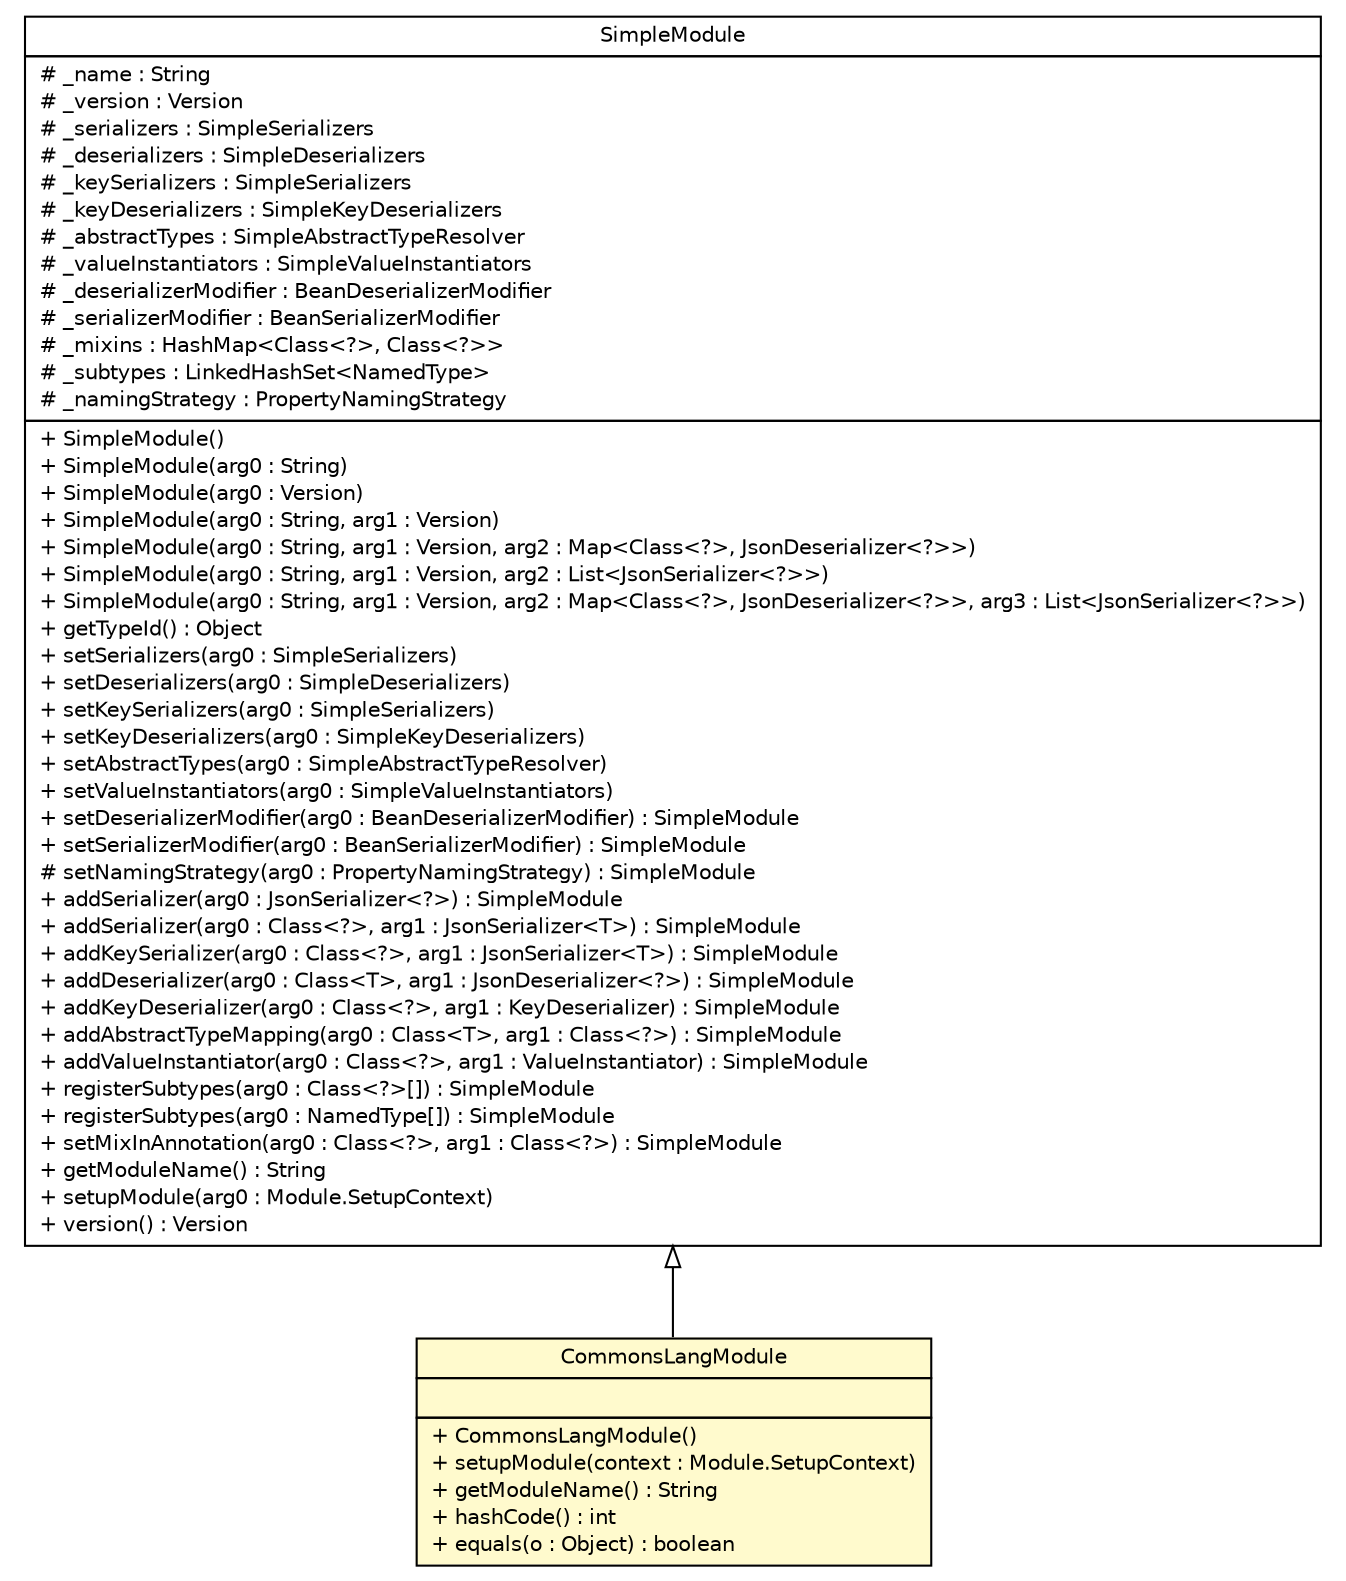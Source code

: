 #!/usr/local/bin/dot
#
# Class diagram 
# Generated by UMLGraph version R5_6-24-gf6e263 (http://www.umlgraph.org/)
#

digraph G {
	edge [fontname="Helvetica",fontsize=10,labelfontname="Helvetica",labelfontsize=10];
	node [fontname="Helvetica",fontsize=10,shape=plaintext];
	nodesep=0.25;
	ranksep=0.5;
	// top.infra.jackson2.CommonsLangModule
	c931 [label=<<table title="top.infra.jackson2.CommonsLangModule" border="0" cellborder="1" cellspacing="0" cellpadding="2" port="p" bgcolor="lemonChiffon" href="./CommonsLangModule.html">
		<tr><td><table border="0" cellspacing="0" cellpadding="1">
<tr><td align="center" balign="center"> CommonsLangModule </td></tr>
		</table></td></tr>
		<tr><td><table border="0" cellspacing="0" cellpadding="1">
<tr><td align="left" balign="left">  </td></tr>
		</table></td></tr>
		<tr><td><table border="0" cellspacing="0" cellpadding="1">
<tr><td align="left" balign="left"> + CommonsLangModule() </td></tr>
<tr><td align="left" balign="left"> + setupModule(context : Module.SetupContext) </td></tr>
<tr><td align="left" balign="left"> + getModuleName() : String </td></tr>
<tr><td align="left" balign="left"> + hashCode() : int </td></tr>
<tr><td align="left" balign="left"> + equals(o : Object) : boolean </td></tr>
		</table></td></tr>
		</table>>, URL="./CommonsLangModule.html", fontname="Helvetica", fontcolor="black", fontsize=10.0];
	//top.infra.jackson2.CommonsLangModule extends com.fasterxml.jackson.databind.module.SimpleModule
	c951:p -> c931:p [dir=back,arrowtail=empty];
	// com.fasterxml.jackson.databind.module.SimpleModule
	c951 [label=<<table title="com.fasterxml.jackson.databind.module.SimpleModule" border="0" cellborder="1" cellspacing="0" cellpadding="2" port="p" href="http://java.sun.com/j2se/1.4.2/docs/api/com/fasterxml/jackson/databind/module/SimpleModule.html">
		<tr><td><table border="0" cellspacing="0" cellpadding="1">
<tr><td align="center" balign="center"> SimpleModule </td></tr>
		</table></td></tr>
		<tr><td><table border="0" cellspacing="0" cellpadding="1">
<tr><td align="left" balign="left"> # _name : String </td></tr>
<tr><td align="left" balign="left"> # _version : Version </td></tr>
<tr><td align="left" balign="left"> # _serializers : SimpleSerializers </td></tr>
<tr><td align="left" balign="left"> # _deserializers : SimpleDeserializers </td></tr>
<tr><td align="left" balign="left"> # _keySerializers : SimpleSerializers </td></tr>
<tr><td align="left" balign="left"> # _keyDeserializers : SimpleKeyDeserializers </td></tr>
<tr><td align="left" balign="left"> # _abstractTypes : SimpleAbstractTypeResolver </td></tr>
<tr><td align="left" balign="left"> # _valueInstantiators : SimpleValueInstantiators </td></tr>
<tr><td align="left" balign="left"> # _deserializerModifier : BeanDeserializerModifier </td></tr>
<tr><td align="left" balign="left"> # _serializerModifier : BeanSerializerModifier </td></tr>
<tr><td align="left" balign="left"> # _mixins : HashMap&lt;Class&lt;?&gt;, Class&lt;?&gt;&gt; </td></tr>
<tr><td align="left" balign="left"> # _subtypes : LinkedHashSet&lt;NamedType&gt; </td></tr>
<tr><td align="left" balign="left"> # _namingStrategy : PropertyNamingStrategy </td></tr>
		</table></td></tr>
		<tr><td><table border="0" cellspacing="0" cellpadding="1">
<tr><td align="left" balign="left"> + SimpleModule() </td></tr>
<tr><td align="left" balign="left"> + SimpleModule(arg0 : String) </td></tr>
<tr><td align="left" balign="left"> + SimpleModule(arg0 : Version) </td></tr>
<tr><td align="left" balign="left"> + SimpleModule(arg0 : String, arg1 : Version) </td></tr>
<tr><td align="left" balign="left"> + SimpleModule(arg0 : String, arg1 : Version, arg2 : Map&lt;Class&lt;?&gt;, JsonDeserializer&lt;?&gt;&gt;) </td></tr>
<tr><td align="left" balign="left"> + SimpleModule(arg0 : String, arg1 : Version, arg2 : List&lt;JsonSerializer&lt;?&gt;&gt;) </td></tr>
<tr><td align="left" balign="left"> + SimpleModule(arg0 : String, arg1 : Version, arg2 : Map&lt;Class&lt;?&gt;, JsonDeserializer&lt;?&gt;&gt;, arg3 : List&lt;JsonSerializer&lt;?&gt;&gt;) </td></tr>
<tr><td align="left" balign="left"> + getTypeId() : Object </td></tr>
<tr><td align="left" balign="left"> + setSerializers(arg0 : SimpleSerializers) </td></tr>
<tr><td align="left" balign="left"> + setDeserializers(arg0 : SimpleDeserializers) </td></tr>
<tr><td align="left" balign="left"> + setKeySerializers(arg0 : SimpleSerializers) </td></tr>
<tr><td align="left" balign="left"> + setKeyDeserializers(arg0 : SimpleKeyDeserializers) </td></tr>
<tr><td align="left" balign="left"> + setAbstractTypes(arg0 : SimpleAbstractTypeResolver) </td></tr>
<tr><td align="left" balign="left"> + setValueInstantiators(arg0 : SimpleValueInstantiators) </td></tr>
<tr><td align="left" balign="left"> + setDeserializerModifier(arg0 : BeanDeserializerModifier) : SimpleModule </td></tr>
<tr><td align="left" balign="left"> + setSerializerModifier(arg0 : BeanSerializerModifier) : SimpleModule </td></tr>
<tr><td align="left" balign="left"> # setNamingStrategy(arg0 : PropertyNamingStrategy) : SimpleModule </td></tr>
<tr><td align="left" balign="left"> + addSerializer(arg0 : JsonSerializer&lt;?&gt;) : SimpleModule </td></tr>
<tr><td align="left" balign="left"> + addSerializer(arg0 : Class&lt;?&gt;, arg1 : JsonSerializer&lt;T&gt;) : SimpleModule </td></tr>
<tr><td align="left" balign="left"> + addKeySerializer(arg0 : Class&lt;?&gt;, arg1 : JsonSerializer&lt;T&gt;) : SimpleModule </td></tr>
<tr><td align="left" balign="left"> + addDeserializer(arg0 : Class&lt;T&gt;, arg1 : JsonDeserializer&lt;?&gt;) : SimpleModule </td></tr>
<tr><td align="left" balign="left"> + addKeyDeserializer(arg0 : Class&lt;?&gt;, arg1 : KeyDeserializer) : SimpleModule </td></tr>
<tr><td align="left" balign="left"> + addAbstractTypeMapping(arg0 : Class&lt;T&gt;, arg1 : Class&lt;?&gt;) : SimpleModule </td></tr>
<tr><td align="left" balign="left"> + addValueInstantiator(arg0 : Class&lt;?&gt;, arg1 : ValueInstantiator) : SimpleModule </td></tr>
<tr><td align="left" balign="left"> + registerSubtypes(arg0 : Class&lt;?&gt;[]) : SimpleModule </td></tr>
<tr><td align="left" balign="left"> + registerSubtypes(arg0 : NamedType[]) : SimpleModule </td></tr>
<tr><td align="left" balign="left"> + setMixInAnnotation(arg0 : Class&lt;?&gt;, arg1 : Class&lt;?&gt;) : SimpleModule </td></tr>
<tr><td align="left" balign="left"> + getModuleName() : String </td></tr>
<tr><td align="left" balign="left"> + setupModule(arg0 : Module.SetupContext) </td></tr>
<tr><td align="left" balign="left"> + version() : Version </td></tr>
		</table></td></tr>
		</table>>, URL="http://java.sun.com/j2se/1.4.2/docs/api/com/fasterxml/jackson/databind/module/SimpleModule.html", fontname="Helvetica", fontcolor="black", fontsize=10.0];
}

